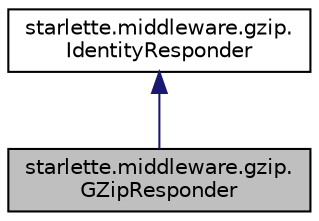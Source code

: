 digraph "starlette.middleware.gzip.GZipResponder"
{
 // LATEX_PDF_SIZE
  edge [fontname="Helvetica",fontsize="10",labelfontname="Helvetica",labelfontsize="10"];
  node [fontname="Helvetica",fontsize="10",shape=record];
  Node1 [label="starlette.middleware.gzip.\lGZipResponder",height=0.2,width=0.4,color="black", fillcolor="grey75", style="filled", fontcolor="black",tooltip=" "];
  Node2 -> Node1 [dir="back",color="midnightblue",fontsize="10",style="solid",fontname="Helvetica"];
  Node2 [label="starlette.middleware.gzip.\lIdentityResponder",height=0.2,width=0.4,color="black", fillcolor="white", style="filled",URL="$classstarlette_1_1middleware_1_1gzip_1_1IdentityResponder.html",tooltip=" "];
}
